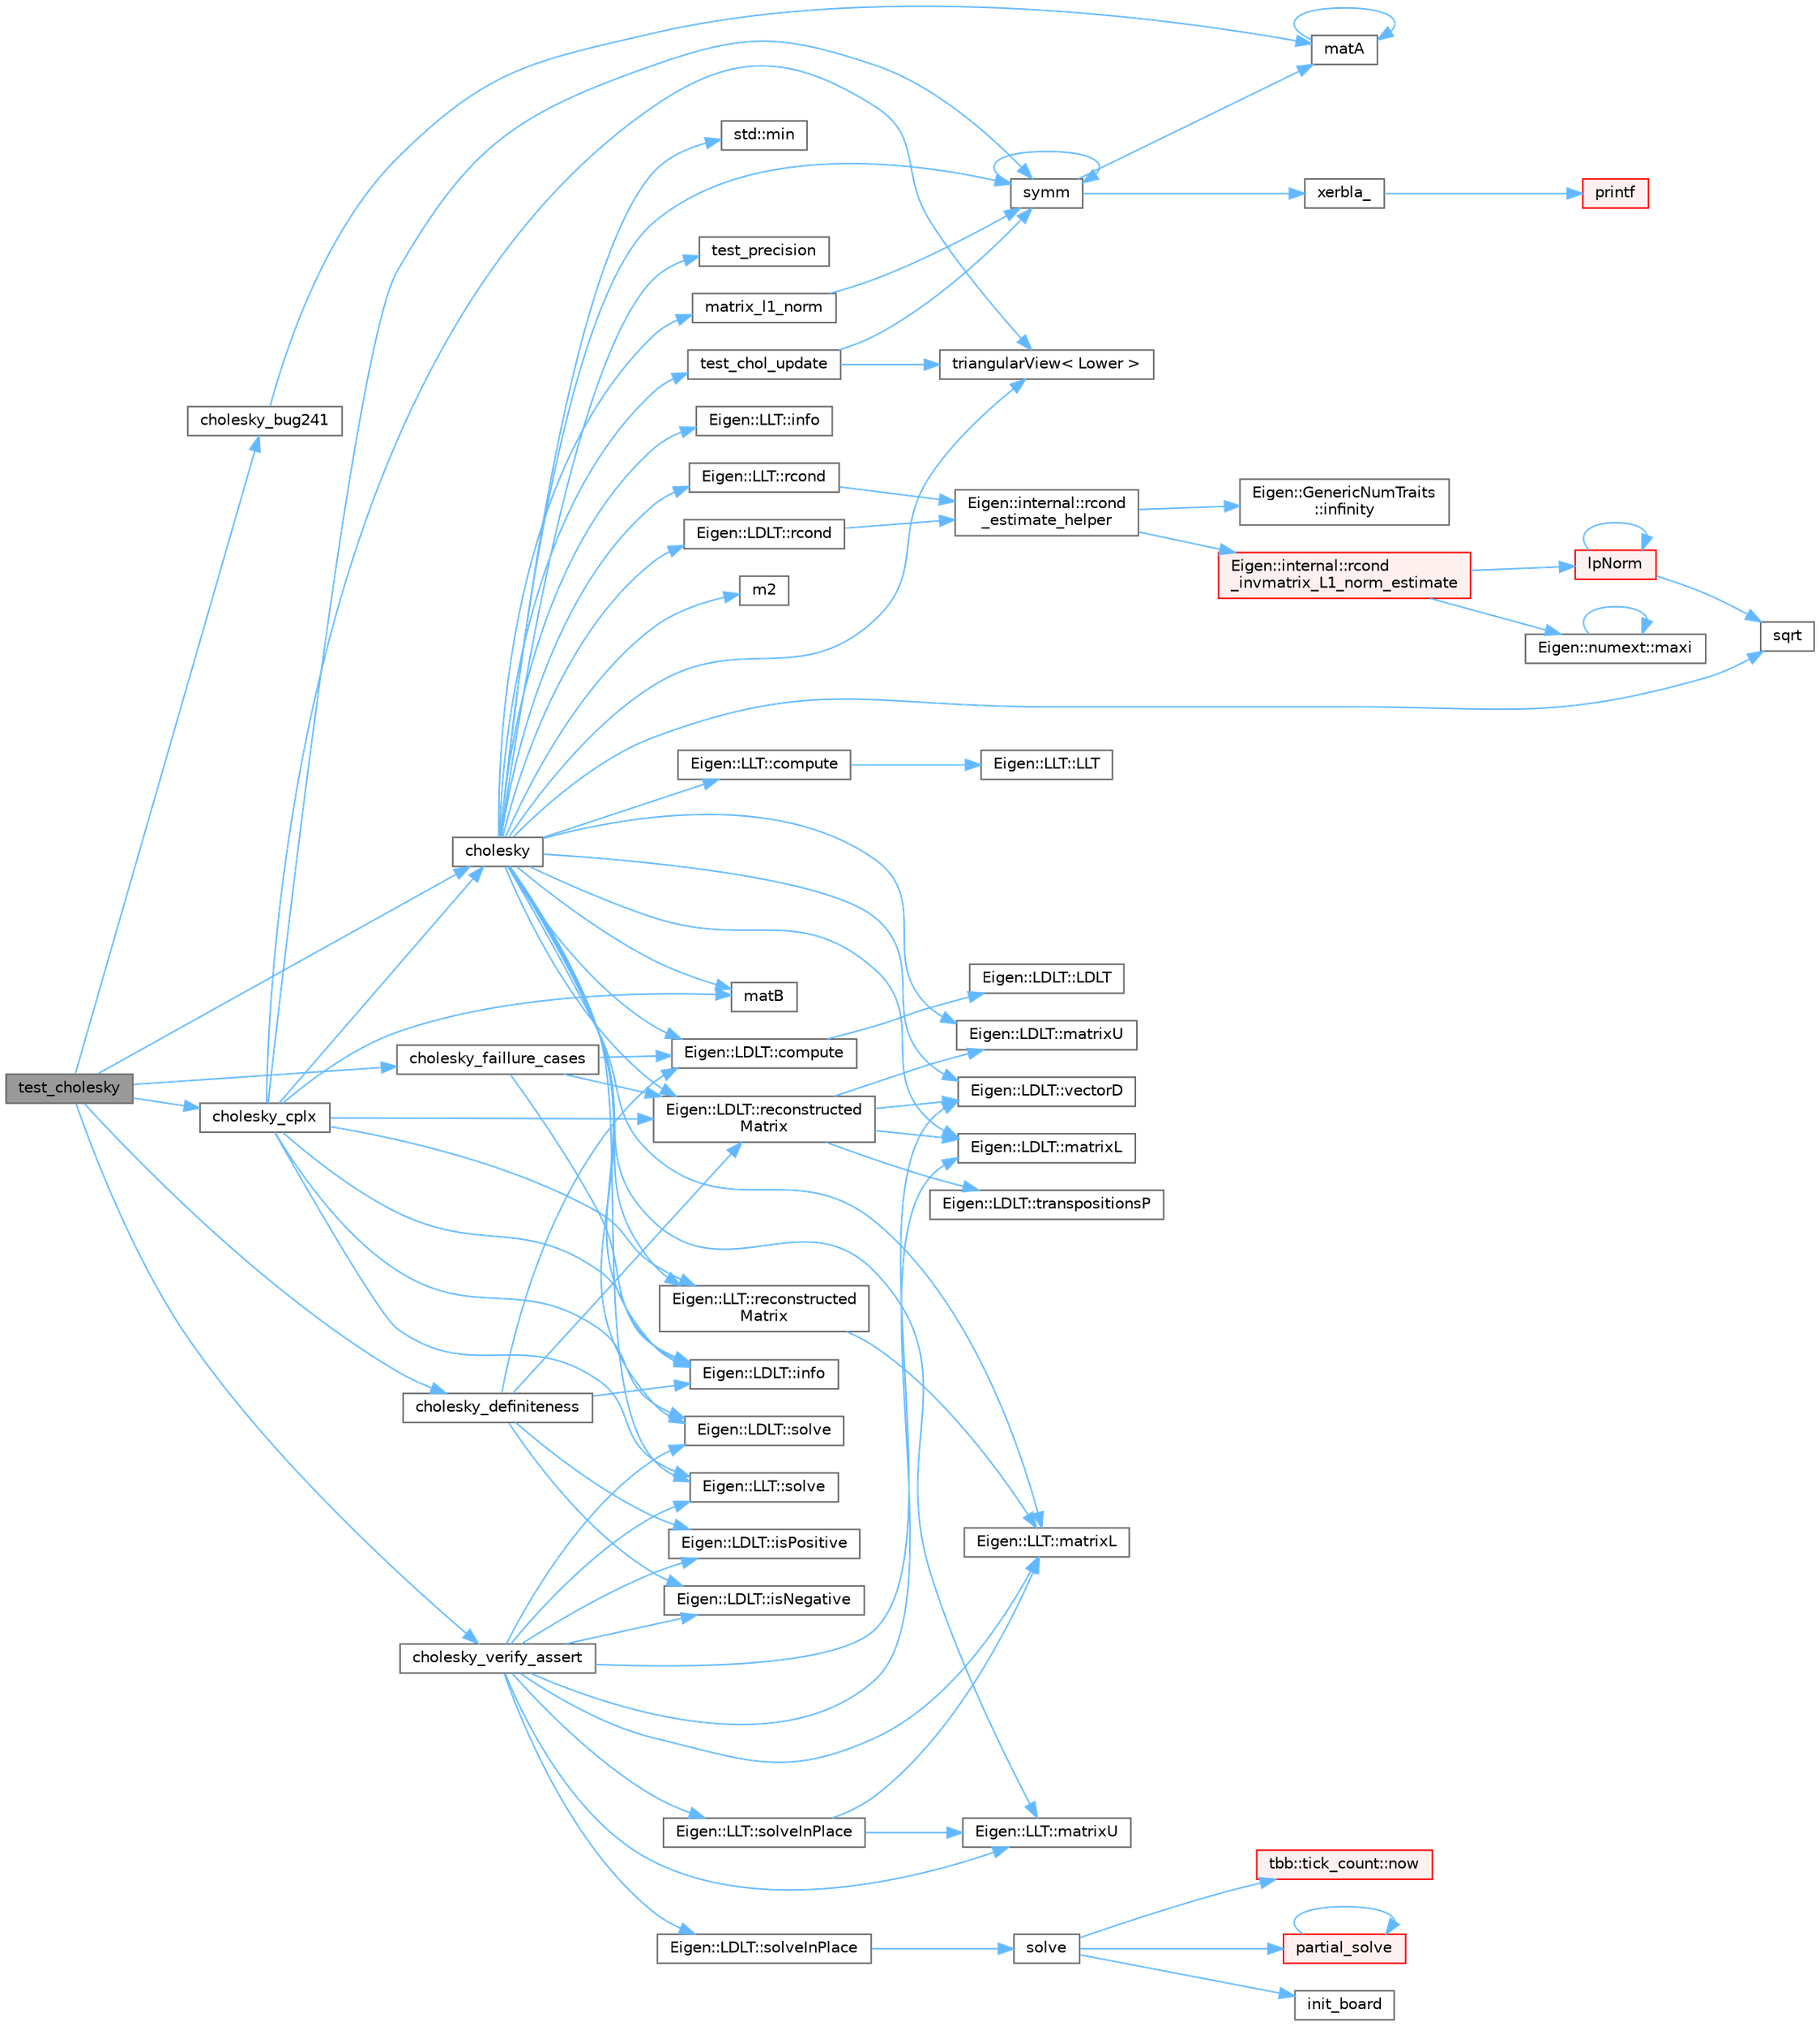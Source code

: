 digraph "test_cholesky"
{
 // LATEX_PDF_SIZE
  bgcolor="transparent";
  edge [fontname=Helvetica,fontsize=10,labelfontname=Helvetica,labelfontsize=10];
  node [fontname=Helvetica,fontsize=10,shape=box,height=0.2,width=0.4];
  rankdir="LR";
  Node1 [id="Node000001",label="test_cholesky",height=0.2,width=0.4,color="gray40", fillcolor="grey60", style="filled", fontcolor="black",tooltip=" "];
  Node1 -> Node2 [id="edge1_Node000001_Node000002",color="steelblue1",style="solid",tooltip=" "];
  Node2 [id="Node000002",label="cholesky",height=0.2,width=0.4,color="grey40", fillcolor="white", style="filled",URL="$eigen-3_83_87_2test_2cholesky_8cpp.html#a75b5b053baba1987b74f1876ea839e9f",tooltip=" "];
  Node2 -> Node3 [id="edge2_Node000002_Node000003",color="steelblue1",style="solid",tooltip=" "];
  Node3 [id="Node000003",label="Eigen::LDLT::compute",height=0.2,width=0.4,color="grey40", fillcolor="white", style="filled",URL="$class_eigen_1_1_l_d_l_t.html#a51fd3495891fc951c15bb63a181827b7",tooltip=" "];
  Node3 -> Node4 [id="edge3_Node000003_Node000004",color="steelblue1",style="solid",tooltip=" "];
  Node4 [id="Node000004",label="Eigen::LDLT::LDLT",height=0.2,width=0.4,color="grey40", fillcolor="white", style="filled",URL="$class_eigen_1_1_l_d_l_t.html#a2e06dedd2651649c5b251fbf9ba4e7d4",tooltip="Default Constructor."];
  Node2 -> Node5 [id="edge4_Node000002_Node000005",color="steelblue1",style="solid",tooltip=" "];
  Node5 [id="Node000005",label="Eigen::LLT::compute",height=0.2,width=0.4,color="grey40", fillcolor="white", style="filled",URL="$class_eigen_1_1_l_l_t.html#a9ff2f450165af66e105c12c2f724311a",tooltip=" "];
  Node5 -> Node6 [id="edge5_Node000005_Node000006",color="steelblue1",style="solid",tooltip=" "];
  Node6 [id="Node000006",label="Eigen::LLT::LLT",height=0.2,width=0.4,color="grey40", fillcolor="white", style="filled",URL="$class_eigen_1_1_l_l_t.html#a16d1ec9ea6497ba1febb242c2e8a7a96",tooltip="Default Constructor."];
  Node2 -> Node7 [id="edge6_Node000002_Node000007",color="steelblue1",style="solid",tooltip=" "];
  Node7 [id="Node000007",label="Eigen::LDLT::info",height=0.2,width=0.4,color="grey40", fillcolor="white", style="filled",URL="$class_eigen_1_1_l_d_l_t.html#a6bd6008501a537d2e16ea672a853bf3e",tooltip="Reports whether previous computation was successful."];
  Node2 -> Node8 [id="edge7_Node000002_Node000008",color="steelblue1",style="solid",tooltip=" "];
  Node8 [id="Node000008",label="Eigen::LLT::info",height=0.2,width=0.4,color="grey40", fillcolor="white", style="filled",URL="$class_eigen_1_1_l_l_t.html#adb1295e7d2b1fd825a041345ae08be54",tooltip="Reports whether previous computation was successful."];
  Node2 -> Node9 [id="edge8_Node000002_Node000009",color="steelblue1",style="solid",tooltip=" "];
  Node9 [id="Node000009",label="m2",height=0.2,width=0.4,color="grey40", fillcolor="white", style="filled",URL="$_tutorial___map__using_8cpp.html#ab3a01b595d22393ace0d30d5fa299f76",tooltip=" "];
  Node2 -> Node10 [id="edge9_Node000002_Node000010",color="steelblue1",style="solid",tooltip=" "];
  Node10 [id="Node000010",label="matB",height=0.2,width=0.4,color="grey40", fillcolor="white", style="filled",URL="$_topic_aliasing__mult2_8cpp.html#a9bb6b0ee9ae9be1327cc8e1c3852b510",tooltip=" "];
  Node2 -> Node11 [id="edge10_Node000002_Node000011",color="steelblue1",style="solid",tooltip=" "];
  Node11 [id="Node000011",label="matrix_l1_norm",height=0.2,width=0.4,color="grey40", fillcolor="white", style="filled",URL="$eigen-3_83_87_2test_2cholesky_8cpp.html#a3a788e1b48c694ccedce311efaa8be7e",tooltip=" "];
  Node11 -> Node12 [id="edge11_Node000011_Node000012",color="steelblue1",style="solid",tooltip=" "];
  Node12 [id="Node000012",label="symm",height=0.2,width=0.4,color="grey40", fillcolor="white", style="filled",URL="$level3__impl_8h.html#a3f6fae2e458ae4b980e090c1157fe7c9",tooltip=" "];
  Node12 -> Node13 [id="edge12_Node000012_Node000013",color="steelblue1",style="solid",tooltip=" "];
  Node13 [id="Node000013",label="matA",height=0.2,width=0.4,color="grey40", fillcolor="white", style="filled",URL="$_topic_aliasing__mult2_8cpp.html#a5ff4c3f5164e18d2e58e3f608cef2df2",tooltip=" "];
  Node13 -> Node13 [id="edge13_Node000013_Node000013",color="steelblue1",style="solid",tooltip=" "];
  Node12 -> Node12 [id="edge14_Node000012_Node000012",color="steelblue1",style="solid",tooltip=" "];
  Node12 -> Node14 [id="edge15_Node000012_Node000014",color="steelblue1",style="solid",tooltip=" "];
  Node14 [id="Node000014",label="xerbla_",height=0.2,width=0.4,color="grey40", fillcolor="white", style="filled",URL="$xerbla_8cpp.html#a62138258d20ba11e2039fc20f90b4e4a",tooltip=" "];
  Node14 -> Node15 [id="edge16_Node000014_Node000015",color="steelblue1",style="solid",tooltip=" "];
  Node15 [id="Node000015",label="printf",height=0.2,width=0.4,color="red", fillcolor="#FFF0F0", style="filled",URL="$printf_8h.html#aee3ed3a831f25f07e7be3919fff2203a",tooltip=" "];
  Node2 -> Node46 [id="edge17_Node000002_Node000046",color="steelblue1",style="solid",tooltip=" "];
  Node46 [id="Node000046",label="Eigen::LDLT::matrixL",height=0.2,width=0.4,color="grey40", fillcolor="white", style="filled",URL="$class_eigen_1_1_l_d_l_t.html#af0e6a0df5679873b42cf82a372dd8ddb",tooltip=" "];
  Node2 -> Node47 [id="edge18_Node000002_Node000047",color="steelblue1",style="solid",tooltip=" "];
  Node47 [id="Node000047",label="Eigen::LLT::matrixL",height=0.2,width=0.4,color="grey40", fillcolor="white", style="filled",URL="$class_eigen_1_1_l_l_t.html#a7f4a3eedbf82e7ce2d6bf0dcd84cdfa3",tooltip=" "];
  Node2 -> Node48 [id="edge19_Node000002_Node000048",color="steelblue1",style="solid",tooltip=" "];
  Node48 [id="Node000048",label="Eigen::LDLT::matrixU",height=0.2,width=0.4,color="grey40", fillcolor="white", style="filled",URL="$class_eigen_1_1_l_d_l_t.html#a54838a2e31e53bbe4dcb78b5e80c8484",tooltip=" "];
  Node2 -> Node49 [id="edge20_Node000002_Node000049",color="steelblue1",style="solid",tooltip=" "];
  Node49 [id="Node000049",label="Eigen::LLT::matrixU",height=0.2,width=0.4,color="grey40", fillcolor="white", style="filled",URL="$class_eigen_1_1_l_l_t.html#a18a390f085567e650e8345cc7e7c0df8",tooltip=" "];
  Node2 -> Node50 [id="edge21_Node000002_Node000050",color="steelblue1",style="solid",tooltip=" "];
  Node50 [id="Node000050",label="std::min",height=0.2,width=0.4,color="grey40", fillcolor="white", style="filled",URL="$namespacestd.html#ac7b9885417769949d76890454b6d072e",tooltip=" "];
  Node2 -> Node51 [id="edge22_Node000002_Node000051",color="steelblue1",style="solid",tooltip=" "];
  Node51 [id="Node000051",label="Eigen::LDLT::rcond",height=0.2,width=0.4,color="grey40", fillcolor="white", style="filled",URL="$class_eigen_1_1_l_d_l_t.html#ae646403fdde3a4b18e278a32c61a0953",tooltip=" "];
  Node51 -> Node52 [id="edge23_Node000051_Node000052",color="steelblue1",style="solid",tooltip=" "];
  Node52 [id="Node000052",label="Eigen::internal::rcond\l_estimate_helper",height=0.2,width=0.4,color="grey40", fillcolor="white", style="filled",URL="$namespace_eigen_1_1internal.html#ad1de0d785387bfb5435c410bf0554068",tooltip="Reciprocal condition number estimator."];
  Node52 -> Node53 [id="edge24_Node000052_Node000053",color="steelblue1",style="solid",tooltip=" "];
  Node53 [id="Node000053",label="Eigen::GenericNumTraits\l::infinity",height=0.2,width=0.4,color="grey40", fillcolor="white", style="filled",URL="$struct_eigen_1_1_generic_num_traits.html#abbf4784f03cad7ac34c9a7abe0ddda18",tooltip=" "];
  Node52 -> Node54 [id="edge25_Node000052_Node000054",color="steelblue1",style="solid",tooltip=" "];
  Node54 [id="Node000054",label="Eigen::internal::rcond\l_invmatrix_L1_norm_estimate",height=0.2,width=0.4,color="red", fillcolor="#FFF0F0", style="filled",URL="$namespace_eigen_1_1internal.html#aa3f5b3cfa34df750994a247d4823aa51",tooltip=" "];
  Node54 -> Node55 [id="edge26_Node000054_Node000055",color="steelblue1",style="solid",tooltip=" "];
  Node55 [id="Node000055",label="lpNorm",height=0.2,width=0.4,color="red", fillcolor="#FFF0F0", style="filled",URL="$array__for__matrix_8cpp.html#a81aa408831f8d57ebe830dd2972ba4a8",tooltip=" "];
  Node55 -> Node55 [id="edge27_Node000055_Node000055",color="steelblue1",style="solid",tooltip=" "];
  Node55 -> Node58 [id="edge28_Node000055_Node000058",color="steelblue1",style="solid",tooltip=" "];
  Node58 [id="Node000058",label="sqrt",height=0.2,width=0.4,color="grey40", fillcolor="white", style="filled",URL="$_array_cwise_unary_ops_8h.html#a656b9217a2fcb6de59dc8d1eb3079cc7",tooltip=" "];
  Node54 -> Node59 [id="edge29_Node000054_Node000059",color="steelblue1",style="solid",tooltip=" "];
  Node59 [id="Node000059",label="Eigen::numext::maxi",height=0.2,width=0.4,color="grey40", fillcolor="white", style="filled",URL="$namespace_eigen_1_1numext.html#a29d502349f2ec9897c808e65e0f96eb4",tooltip=" "];
  Node59 -> Node59 [id="edge30_Node000059_Node000059",color="steelblue1",style="solid",tooltip=" "];
  Node2 -> Node61 [id="edge31_Node000002_Node000061",color="steelblue1",style="solid",tooltip=" "];
  Node61 [id="Node000061",label="Eigen::LLT::rcond",height=0.2,width=0.4,color="grey40", fillcolor="white", style="filled",URL="$class_eigen_1_1_l_l_t.html#a59338fa78db171d02fd5a2c9e4f3a30c",tooltip=" "];
  Node61 -> Node52 [id="edge32_Node000061_Node000052",color="steelblue1",style="solid",tooltip=" "];
  Node2 -> Node62 [id="edge33_Node000002_Node000062",color="steelblue1",style="solid",tooltip=" "];
  Node62 [id="Node000062",label="Eigen::LDLT::reconstructed\lMatrix",height=0.2,width=0.4,color="grey40", fillcolor="white", style="filled",URL="$class_eigen_1_1_l_d_l_t.html#ae3693372ca29f50d87d324dfadaae148",tooltip=" "];
  Node62 -> Node46 [id="edge34_Node000062_Node000046",color="steelblue1",style="solid",tooltip=" "];
  Node62 -> Node48 [id="edge35_Node000062_Node000048",color="steelblue1",style="solid",tooltip=" "];
  Node62 -> Node63 [id="edge36_Node000062_Node000063",color="steelblue1",style="solid",tooltip=" "];
  Node63 [id="Node000063",label="Eigen::LDLT::transpositionsP",height=0.2,width=0.4,color="grey40", fillcolor="white", style="filled",URL="$class_eigen_1_1_l_d_l_t.html#afc28d80c594fc0b7e385fe46d6596a7e",tooltip=" "];
  Node62 -> Node64 [id="edge37_Node000062_Node000064",color="steelblue1",style="solid",tooltip=" "];
  Node64 [id="Node000064",label="Eigen::LDLT::vectorD",height=0.2,width=0.4,color="grey40", fillcolor="white", style="filled",URL="$class_eigen_1_1_l_d_l_t.html#aaddd3a9ecb0b429578d377d7a48826d8",tooltip=" "];
  Node2 -> Node65 [id="edge38_Node000002_Node000065",color="steelblue1",style="solid",tooltip=" "];
  Node65 [id="Node000065",label="Eigen::LLT::reconstructed\lMatrix",height=0.2,width=0.4,color="grey40", fillcolor="white", style="filled",URL="$class_eigen_1_1_l_l_t.html#a8b6ba1bc41811c50e65cac8db597d802",tooltip=" "];
  Node65 -> Node47 [id="edge39_Node000065_Node000047",color="steelblue1",style="solid",tooltip=" "];
  Node2 -> Node66 [id="edge40_Node000002_Node000066",color="steelblue1",style="solid",tooltip=" "];
  Node66 [id="Node000066",label="Eigen::LDLT::solve",height=0.2,width=0.4,color="grey40", fillcolor="white", style="filled",URL="$class_eigen_1_1_l_d_l_t.html#a0dfc457c7620025e4d846e1cbaecbc9a",tooltip=" "];
  Node2 -> Node67 [id="edge41_Node000002_Node000067",color="steelblue1",style="solid",tooltip=" "];
  Node67 [id="Node000067",label="Eigen::LLT::solve",height=0.2,width=0.4,color="grey40", fillcolor="white", style="filled",URL="$class_eigen_1_1_l_l_t.html#a48d9a961359cb27be34b116c1f2379e2",tooltip=" "];
  Node2 -> Node58 [id="edge42_Node000002_Node000058",color="steelblue1",style="solid",tooltip=" "];
  Node2 -> Node12 [id="edge43_Node000002_Node000012",color="steelblue1",style="solid",tooltip=" "];
  Node2 -> Node68 [id="edge44_Node000002_Node000068",color="steelblue1",style="solid",tooltip=" "];
  Node68 [id="Node000068",label="test_chol_update",height=0.2,width=0.4,color="grey40", fillcolor="white", style="filled",URL="$eigen-3_83_87_2test_2cholesky_8cpp.html#a3e5b7231067b3fff12635a9eb9d2a26b",tooltip=" "];
  Node68 -> Node12 [id="edge45_Node000068_Node000012",color="steelblue1",style="solid",tooltip=" "];
  Node68 -> Node69 [id="edge46_Node000068_Node000069",color="steelblue1",style="solid",tooltip=" "];
  Node69 [id="Node000069",label="triangularView\< Lower \>",height=0.2,width=0.4,color="grey40", fillcolor="white", style="filled",URL="$eigen-3_83_87_2lapack_2cholesky_8cpp.html#accba35e157cff07f839ca4634f76c472",tooltip=" "];
  Node2 -> Node70 [id="edge47_Node000002_Node000070",color="steelblue1",style="solid",tooltip=" "];
  Node70 [id="Node000070",label="test_precision",height=0.2,width=0.4,color="grey40", fillcolor="white", style="filled",URL="$spbenchsolver_8h.html#ac873ccd2d8b50aa74f31783a38ba5d99",tooltip=" "];
  Node2 -> Node69 [id="edge48_Node000002_Node000069",color="steelblue1",style="solid",tooltip=" "];
  Node2 -> Node64 [id="edge49_Node000002_Node000064",color="steelblue1",style="solid",tooltip=" "];
  Node1 -> Node71 [id="edge50_Node000001_Node000071",color="steelblue1",style="solid",tooltip=" "];
  Node71 [id="Node000071",label="cholesky_bug241",height=0.2,width=0.4,color="grey40", fillcolor="white", style="filled",URL="$eigen-3_83_87_2test_2cholesky_8cpp.html#ae1dca61912e0dce43445d72db06d4cdf",tooltip=" "];
  Node71 -> Node13 [id="edge51_Node000071_Node000013",color="steelblue1",style="solid",tooltip=" "];
  Node1 -> Node72 [id="edge52_Node000001_Node000072",color="steelblue1",style="solid",tooltip=" "];
  Node72 [id="Node000072",label="cholesky_cplx",height=0.2,width=0.4,color="grey40", fillcolor="white", style="filled",URL="$eigen-3_83_87_2test_2cholesky_8cpp.html#a04432e587d61fbae9c7f75d8416e76d6",tooltip=" "];
  Node72 -> Node2 [id="edge53_Node000072_Node000002",color="steelblue1",style="solid",tooltip=" "];
  Node72 -> Node7 [id="edge54_Node000072_Node000007",color="steelblue1",style="solid",tooltip=" "];
  Node72 -> Node10 [id="edge55_Node000072_Node000010",color="steelblue1",style="solid",tooltip=" "];
  Node72 -> Node62 [id="edge56_Node000072_Node000062",color="steelblue1",style="solid",tooltip=" "];
  Node72 -> Node65 [id="edge57_Node000072_Node000065",color="steelblue1",style="solid",tooltip=" "];
  Node72 -> Node66 [id="edge58_Node000072_Node000066",color="steelblue1",style="solid",tooltip=" "];
  Node72 -> Node67 [id="edge59_Node000072_Node000067",color="steelblue1",style="solid",tooltip=" "];
  Node72 -> Node12 [id="edge60_Node000072_Node000012",color="steelblue1",style="solid",tooltip=" "];
  Node72 -> Node69 [id="edge61_Node000072_Node000069",color="steelblue1",style="solid",tooltip=" "];
  Node1 -> Node73 [id="edge62_Node000001_Node000073",color="steelblue1",style="solid",tooltip=" "];
  Node73 [id="Node000073",label="cholesky_definiteness",height=0.2,width=0.4,color="grey40", fillcolor="white", style="filled",URL="$eigen-3_83_87_2test_2cholesky_8cpp.html#a12348b7f90ece8b4702b9ae19629d4ca",tooltip=" "];
  Node73 -> Node3 [id="edge63_Node000073_Node000003",color="steelblue1",style="solid",tooltip=" "];
  Node73 -> Node7 [id="edge64_Node000073_Node000007",color="steelblue1",style="solid",tooltip=" "];
  Node73 -> Node74 [id="edge65_Node000073_Node000074",color="steelblue1",style="solid",tooltip=" "];
  Node74 [id="Node000074",label="Eigen::LDLT::isNegative",height=0.2,width=0.4,color="grey40", fillcolor="white", style="filled",URL="$class_eigen_1_1_l_d_l_t.html#aabd3e7aebe844034caca4c62dbe9c1eb",tooltip=" "];
  Node73 -> Node75 [id="edge66_Node000073_Node000075",color="steelblue1",style="solid",tooltip=" "];
  Node75 [id="Node000075",label="Eigen::LDLT::isPositive",height=0.2,width=0.4,color="grey40", fillcolor="white", style="filled",URL="$class_eigen_1_1_l_d_l_t.html#a5e1c6b7ba8d7b82575d6ffdc3bf35bcb",tooltip=" "];
  Node73 -> Node62 [id="edge67_Node000073_Node000062",color="steelblue1",style="solid",tooltip=" "];
  Node1 -> Node76 [id="edge68_Node000001_Node000076",color="steelblue1",style="solid",tooltip=" "];
  Node76 [id="Node000076",label="cholesky_faillure_cases",height=0.2,width=0.4,color="grey40", fillcolor="white", style="filled",URL="$eigen-3_83_87_2test_2cholesky_8cpp.html#afa236d159f7dab84ebd71821c88169d7",tooltip=" "];
  Node76 -> Node3 [id="edge69_Node000076_Node000003",color="steelblue1",style="solid",tooltip=" "];
  Node76 -> Node7 [id="edge70_Node000076_Node000007",color="steelblue1",style="solid",tooltip=" "];
  Node76 -> Node62 [id="edge71_Node000076_Node000062",color="steelblue1",style="solid",tooltip=" "];
  Node1 -> Node77 [id="edge72_Node000001_Node000077",color="steelblue1",style="solid",tooltip=" "];
  Node77 [id="Node000077",label="cholesky_verify_assert",height=0.2,width=0.4,color="grey40", fillcolor="white", style="filled",URL="$eigen-3_83_87_2test_2cholesky_8cpp.html#a443fa1eeae5a6799ab513a49059ed7f1",tooltip=" "];
  Node77 -> Node74 [id="edge73_Node000077_Node000074",color="steelblue1",style="solid",tooltip=" "];
  Node77 -> Node75 [id="edge74_Node000077_Node000075",color="steelblue1",style="solid",tooltip=" "];
  Node77 -> Node46 [id="edge75_Node000077_Node000046",color="steelblue1",style="solid",tooltip=" "];
  Node77 -> Node47 [id="edge76_Node000077_Node000047",color="steelblue1",style="solid",tooltip=" "];
  Node77 -> Node49 [id="edge77_Node000077_Node000049",color="steelblue1",style="solid",tooltip=" "];
  Node77 -> Node66 [id="edge78_Node000077_Node000066",color="steelblue1",style="solid",tooltip=" "];
  Node77 -> Node67 [id="edge79_Node000077_Node000067",color="steelblue1",style="solid",tooltip=" "];
  Node77 -> Node78 [id="edge80_Node000077_Node000078",color="steelblue1",style="solid",tooltip=" "];
  Node78 [id="Node000078",label="Eigen::LDLT::solveInPlace",height=0.2,width=0.4,color="grey40", fillcolor="white", style="filled",URL="$class_eigen_1_1_l_d_l_t.html#a56c31a5716aa8369f9bbc1a93b2020c3",tooltip=" "];
  Node78 -> Node79 [id="edge81_Node000078_Node000079",color="steelblue1",style="solid",tooltip=" "];
  Node79 [id="Node000079",label="solve",height=0.2,width=0.4,color="grey40", fillcolor="white", style="filled",URL="$sudoku_8cpp.html#a970d2c74caf59ac29774bbbca9baa75c",tooltip=" "];
  Node79 -> Node80 [id="edge82_Node000079_Node000080",color="steelblue1",style="solid",tooltip=" "];
  Node80 [id="Node000080",label="init_board",height=0.2,width=0.4,color="grey40", fillcolor="white", style="filled",URL="$sudoku_8cpp.html#a974e54b65da9557302a2efa847a7beac",tooltip=" "];
  Node79 -> Node81 [id="edge83_Node000079_Node000081",color="steelblue1",style="solid",tooltip=" "];
  Node81 [id="Node000081",label="tbb::tick_count::now",height=0.2,width=0.4,color="red", fillcolor="#FFF0F0", style="filled",URL="$classtbb_1_1tick__count.html#a74dcecde7431ff4591d7c46fc1d50d7e",tooltip="Return current time."];
  Node79 -> Node83 [id="edge84_Node000079_Node000083",color="steelblue1",style="solid",tooltip=" "];
  Node83 [id="Node000083",label="partial_solve",height=0.2,width=0.4,color="red", fillcolor="#FFF0F0", style="filled",URL="$sudoku_8cpp.html#a1b2a2ed32b6503b82cd02b0f6a4c6a62",tooltip=" "];
  Node83 -> Node83 [id="edge85_Node000083_Node000083",color="steelblue1",style="solid",tooltip=" "];
  Node77 -> Node95 [id="edge86_Node000077_Node000095",color="steelblue1",style="solid",tooltip=" "];
  Node95 [id="Node000095",label="Eigen::LLT::solveInPlace",height=0.2,width=0.4,color="grey40", fillcolor="white", style="filled",URL="$class_eigen_1_1_l_l_t.html#a57636109ebeebe027e3697e486e65f47",tooltip=" "];
  Node95 -> Node47 [id="edge87_Node000095_Node000047",color="steelblue1",style="solid",tooltip=" "];
  Node95 -> Node49 [id="edge88_Node000095_Node000049",color="steelblue1",style="solid",tooltip=" "];
  Node77 -> Node64 [id="edge89_Node000077_Node000064",color="steelblue1",style="solid",tooltip=" "];
}
